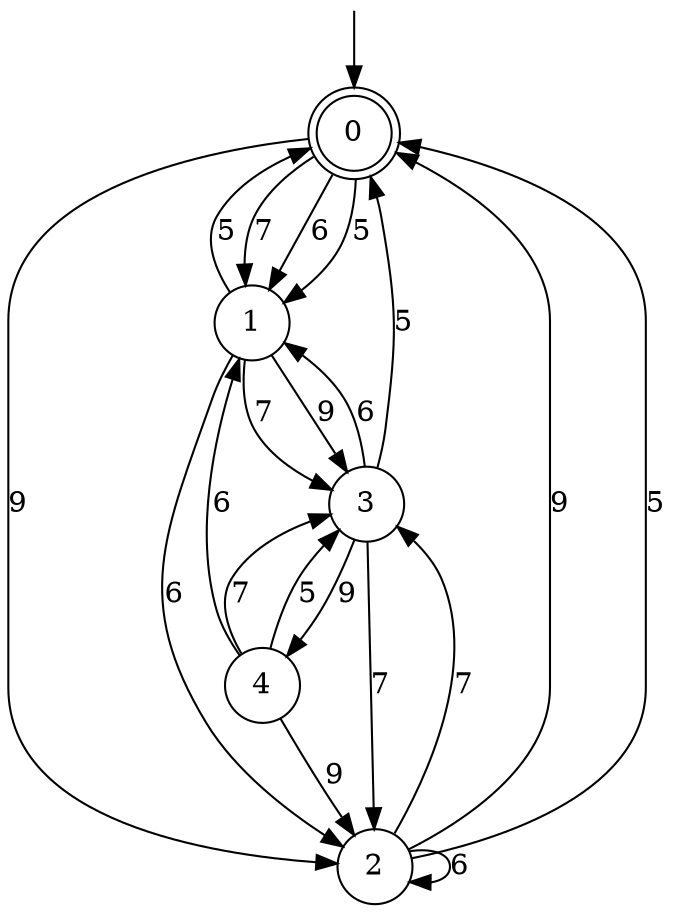 digraph g {

	s0 [shape="doublecircle" label="0"];
	s1 [shape="circle" label="1"];
	s2 [shape="circle" label="2"];
	s3 [shape="circle" label="3"];
	s4 [shape="circle" label="4"];
	s0 -> s1 [label="7"];
	s0 -> s2 [label="9"];
	s0 -> s1 [label="6"];
	s0 -> s1 [label="5"];
	s1 -> s3 [label="7"];
	s1 -> s3 [label="9"];
	s1 -> s2 [label="6"];
	s1 -> s0 [label="5"];
	s2 -> s3 [label="7"];
	s2 -> s0 [label="9"];
	s2 -> s2 [label="6"];
	s2 -> s0 [label="5"];
	s3 -> s2 [label="7"];
	s3 -> s4 [label="9"];
	s3 -> s1 [label="6"];
	s3 -> s0 [label="5"];
	s4 -> s3 [label="7"];
	s4 -> s2 [label="9"];
	s4 -> s1 [label="6"];
	s4 -> s3 [label="5"];

__start0 [label="" shape="none" width="0" height="0"];
__start0 -> s0;

}
